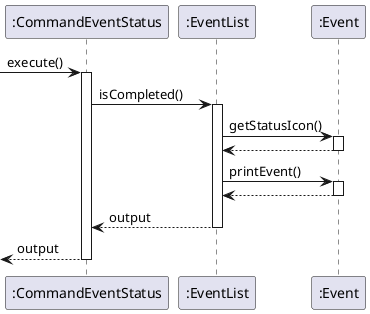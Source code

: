 @startuml
 -> ":CommandEventStatus": execute()


activate ":CommandEventStatus"
":CommandEventStatus" -> ":EventList" : isCompleted()
activate ":EventList"
":EventList" -> ":Event": getStatusIcon()
activate ":Event"
return
":EventList" -> ":Event" : printEvent()
activate ":Event"
return
return output
return output
deactivate ":CommandEventStatus"




@enduml